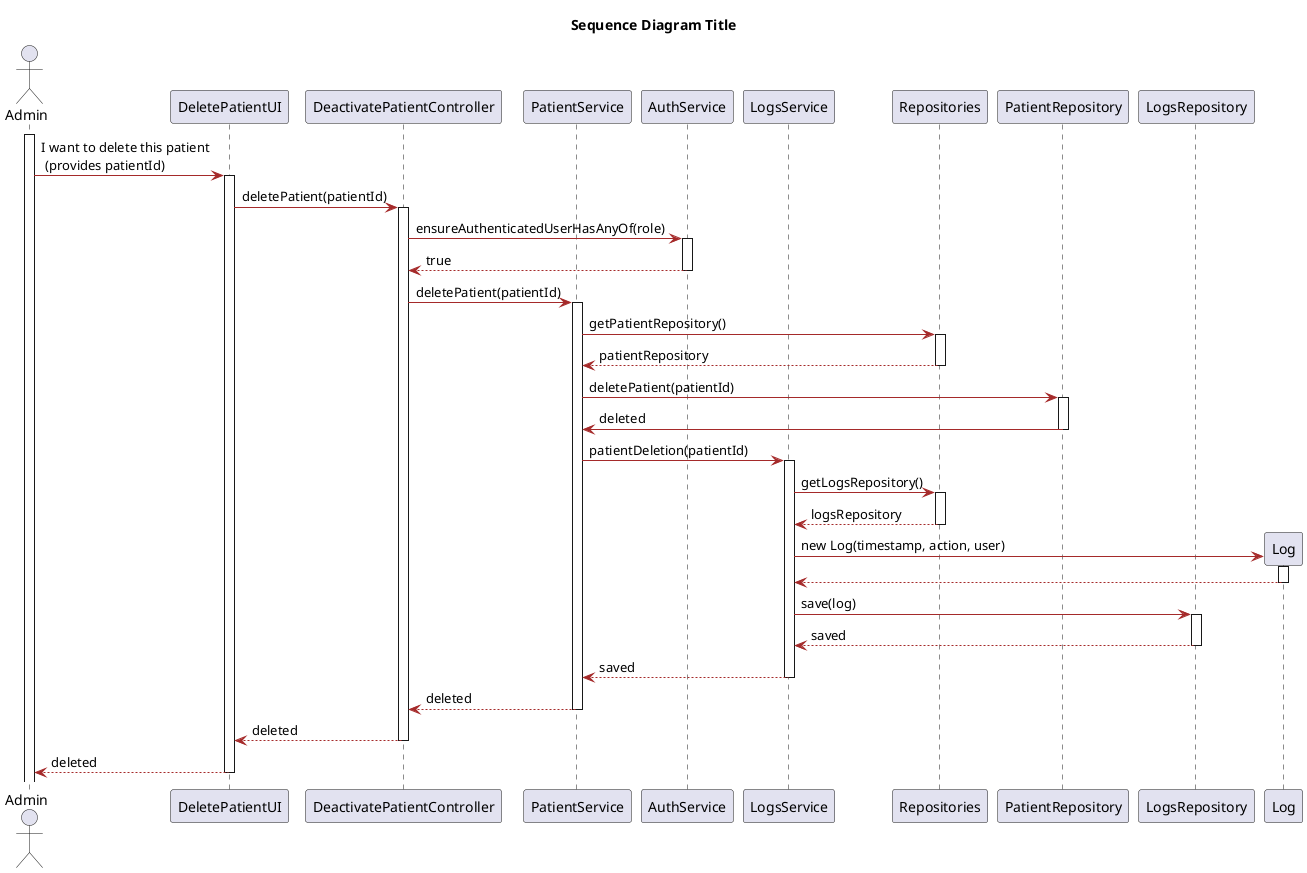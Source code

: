 @startuml
title Sequence Diagram Title
skinparam classAttributeIconSize 0

skinparam class {
    LifeLineBorderColor DodgerBlue
    LifeLineBackgroundColor APPLICATION
    BackgroundColor LemonChiffon
    ArrowColor Brown
    BorderColor SaddleBrown
}

skinparam packageStyle rectangle

skinparam card {
    LifeLineBorderColor DodgerBlue
    LifeLineBackgroundColor APPLICATION
    BackgroundColor LemonChiffon
    ArrowColor Brown
    BorderColor SaddleBrown
}

actor Admin
participant "DeletePatientUI" as UI
participant "DeactivatePatientController" as Controller
participant "PatientService" as userS
participant "AuthService" as auth
participant "LogsService" as Logs
participant "Repositories" as Repositories
participant "PatientRepository" as userR
participant "LogsRepository" as user
participant "Log" as log


activate Admin
Admin -> UI: I want to delete this patient \n (provides patientId)
activate UI
UI -> Controller: deletePatient(patientId)
activate Controller
Controller -> auth: ensureAuthenticatedUserHasAnyOf(role)
activate auth
auth --> Controller:  true
deactivate auth
Controller -> userS : deletePatient(patientId)
activate userS
userS -> Repositories : getPatientRepository()
activate Repositories
Repositories --> userS : patientRepository
deactivate Repositories
userS -> userR : deletePatient(patientId)
activate userR
userR -> userS : deleted
deactivate userR
userS -> Logs : patientDeletion(patientId)
activate Logs
Logs -> Repositories : getLogsRepository()
activate Repositories
Repositories --> Logs : logsRepository
deactivate Repositories
Logs -> log** : new Log(timestamp, action, user)
activate log
log --> Logs
deactivate log
Logs -> user : save(log)
activate user
user --> Logs : saved
deactivate user 
Logs --> userS : saved
deactivate Logs
userS --> Controller : deleted
deactivate userS
Controller --> UI : deleted
deactivate Controller
UI --> Admin : deleted
deactivate UI







@enduml